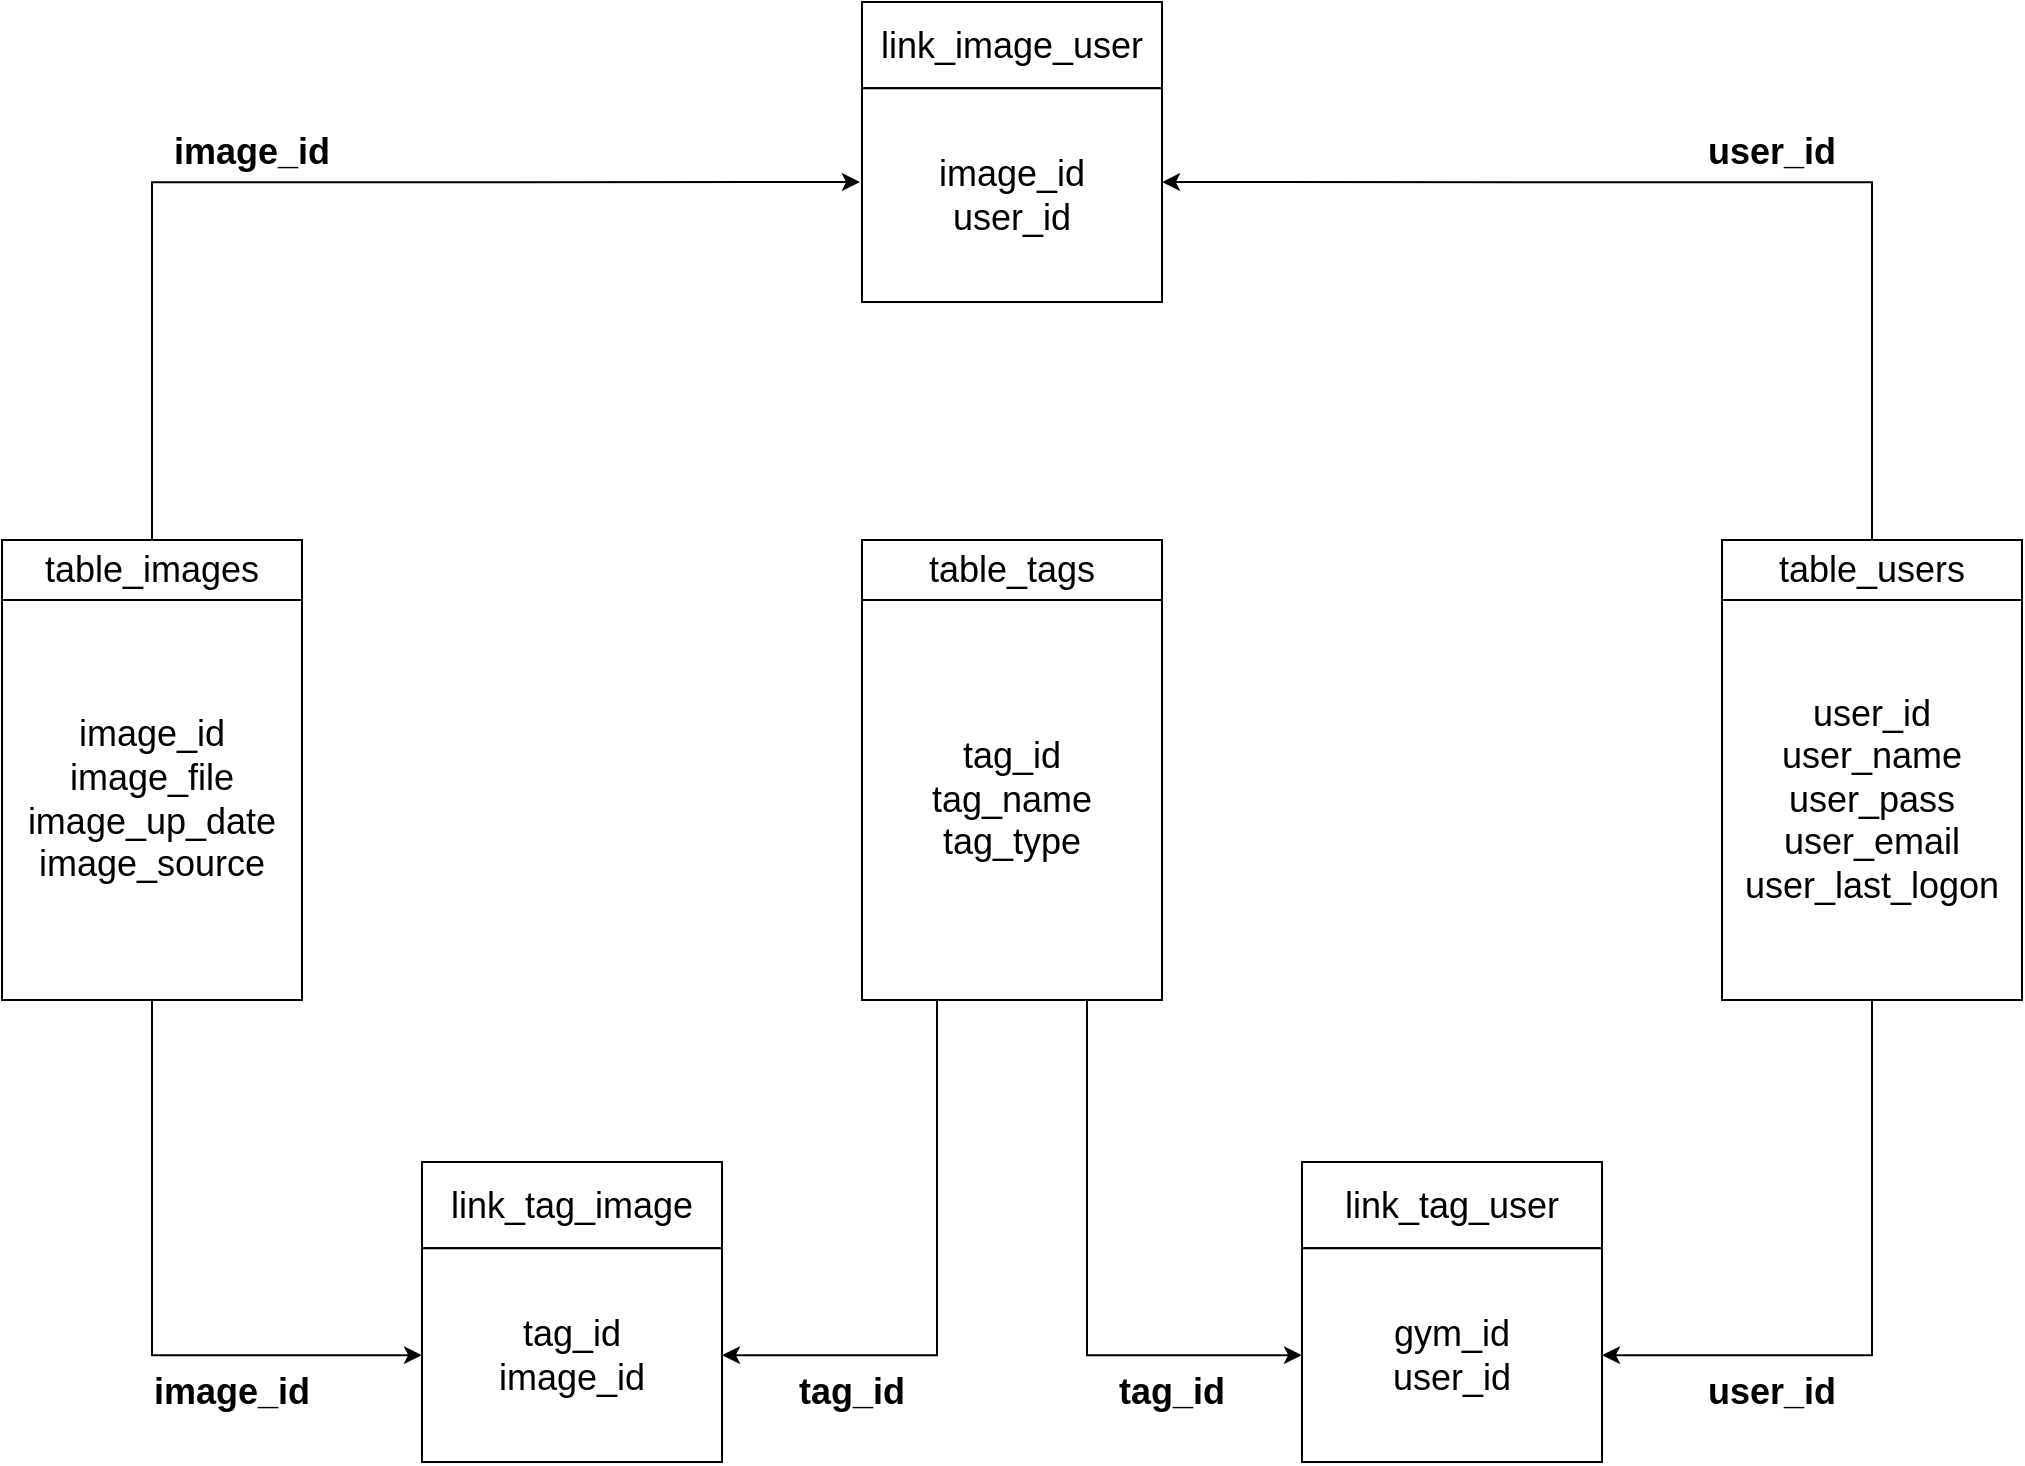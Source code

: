 <mxfile version="15.8.4" type="device"><diagram id="OIt1TSXqaTHyEG1rqrdw" name="Page-1"><mxGraphModel dx="1422" dy="865" grid="1" gridSize="10" guides="1" tooltips="1" connect="1" arrows="1" fold="1" page="1" pageScale="1" pageWidth="1169" pageHeight="827" math="0" shadow="0"><root><mxCell id="0"/><mxCell id="1" parent="0"/><mxCell id="udhs4Bwj9VxB7RFCUlDX-12" value="" style="group;labelPosition=center;verticalLabelPosition=middle;align=center;verticalAlign=middle;" parent="1" vertex="1" connectable="0"><mxGeometry x="940" y="299" width="150" height="230" as="geometry"/></mxCell><mxCell id="udhs4Bwj9VxB7RFCUlDX-2" value="&lt;font style=&quot;font-size: 18px&quot;&gt;table_users&lt;/font&gt;" style="rounded=0;whiteSpace=wrap;html=1;labelPosition=center;verticalLabelPosition=middle;align=center;verticalAlign=middle;" parent="udhs4Bwj9VxB7RFCUlDX-12" vertex="1"><mxGeometry width="150" height="30" as="geometry"/></mxCell><mxCell id="udhs4Bwj9VxB7RFCUlDX-3" value="&lt;font style=&quot;font-size: 18px&quot;&gt;user_id&lt;br&gt;user_name&lt;br&gt;user_pass&lt;br&gt;user_email&lt;br&gt;user_last_logon&lt;br&gt;&lt;/font&gt;" style="rounded=0;whiteSpace=wrap;html=1;labelPosition=center;verticalLabelPosition=middle;align=center;verticalAlign=middle;" parent="udhs4Bwj9VxB7RFCUlDX-12" vertex="1"><mxGeometry y="30" width="150" height="200" as="geometry"/></mxCell><mxCell id="udhs4Bwj9VxB7RFCUlDX-16" value="" style="group;labelPosition=center;verticalLabelPosition=middle;align=center;verticalAlign=middle;" parent="1" vertex="1" connectable="0"><mxGeometry x="510" y="299" width="150" height="230" as="geometry"/></mxCell><mxCell id="udhs4Bwj9VxB7RFCUlDX-17" value="&lt;font style=&quot;font-size: 18px&quot;&gt;table_tags&lt;/font&gt;" style="rounded=0;whiteSpace=wrap;html=1;labelPosition=center;verticalLabelPosition=middle;align=center;verticalAlign=middle;" parent="udhs4Bwj9VxB7RFCUlDX-16" vertex="1"><mxGeometry width="150" height="30" as="geometry"/></mxCell><mxCell id="udhs4Bwj9VxB7RFCUlDX-18" value="&lt;font style=&quot;font-size: 18px&quot;&gt;tag_id&lt;br&gt;tag_name&lt;br&gt;tag_type&lt;br&gt;&lt;/font&gt;" style="rounded=0;whiteSpace=wrap;html=1;labelPosition=center;verticalLabelPosition=middle;align=center;verticalAlign=middle;" parent="udhs4Bwj9VxB7RFCUlDX-16" vertex="1"><mxGeometry y="30" width="150" height="200" as="geometry"/></mxCell><mxCell id="udhs4Bwj9VxB7RFCUlDX-19" value="" style="group;labelPosition=center;verticalLabelPosition=middle;align=center;verticalAlign=middle;" parent="1" vertex="1" connectable="0"><mxGeometry x="80" y="299" width="150" height="230" as="geometry"/></mxCell><mxCell id="udhs4Bwj9VxB7RFCUlDX-20" value="&lt;font style=&quot;font-size: 18px&quot;&gt;table_images&lt;/font&gt;" style="rounded=0;whiteSpace=wrap;html=1;labelPosition=center;verticalLabelPosition=middle;align=center;verticalAlign=middle;" parent="udhs4Bwj9VxB7RFCUlDX-19" vertex="1"><mxGeometry width="150" height="30" as="geometry"/></mxCell><mxCell id="udhs4Bwj9VxB7RFCUlDX-21" value="&lt;font style=&quot;font-size: 18px&quot;&gt;image_id&lt;br&gt;image_file&lt;br&gt;image_up_date&lt;br&gt;image_source&lt;br&gt;&lt;/font&gt;" style="rounded=0;whiteSpace=wrap;html=1;labelPosition=center;verticalLabelPosition=middle;align=center;verticalAlign=middle;" parent="udhs4Bwj9VxB7RFCUlDX-19" vertex="1"><mxGeometry y="30" width="150" height="200" as="geometry"/></mxCell><mxCell id="udhs4Bwj9VxB7RFCUlDX-30" value="" style="group" parent="1" vertex="1" connectable="0"><mxGeometry x="290" y="610" width="150" height="150.01" as="geometry"/></mxCell><mxCell id="udhs4Bwj9VxB7RFCUlDX-26" value="&lt;font style=&quot;font-size: 18px&quot;&gt;link_tag_image&lt;/font&gt;" style="rounded=0;whiteSpace=wrap;html=1;labelPosition=center;verticalLabelPosition=middle;align=center;verticalAlign=middle;" parent="udhs4Bwj9VxB7RFCUlDX-30" vertex="1"><mxGeometry width="150" height="43.125" as="geometry"/></mxCell><mxCell id="udhs4Bwj9VxB7RFCUlDX-27" value="&lt;font style=&quot;font-size: 18px&quot;&gt;tag_id&lt;br&gt;image_id&lt;br&gt;&lt;/font&gt;" style="rounded=0;whiteSpace=wrap;html=1;labelPosition=center;verticalLabelPosition=middle;align=center;verticalAlign=middle;" parent="udhs4Bwj9VxB7RFCUlDX-30" vertex="1"><mxGeometry y="43.13" width="150" height="106.88" as="geometry"/></mxCell><mxCell id="udhs4Bwj9VxB7RFCUlDX-31" value="" style="group" parent="1" vertex="1" connectable="0"><mxGeometry x="510" y="30" width="150" height="150.01" as="geometry"/></mxCell><mxCell id="udhs4Bwj9VxB7RFCUlDX-23" value="&lt;font style=&quot;font-size: 18px&quot;&gt;link_image_user&lt;/font&gt;" style="rounded=0;whiteSpace=wrap;html=1;labelPosition=center;verticalLabelPosition=middle;align=center;verticalAlign=middle;" parent="udhs4Bwj9VxB7RFCUlDX-31" vertex="1"><mxGeometry width="150" height="43.125" as="geometry"/></mxCell><mxCell id="udhs4Bwj9VxB7RFCUlDX-24" value="&lt;font style=&quot;font-size: 18px&quot;&gt;image_id&lt;br&gt;user_id&lt;br&gt;&lt;/font&gt;" style="rounded=0;whiteSpace=wrap;html=1;labelPosition=center;verticalLabelPosition=middle;align=center;verticalAlign=middle;" parent="udhs4Bwj9VxB7RFCUlDX-31" vertex="1"><mxGeometry y="43.13" width="150" height="106.88" as="geometry"/></mxCell><mxCell id="udhs4Bwj9VxB7RFCUlDX-32" value="" style="group" parent="1" vertex="1" connectable="0"><mxGeometry x="730" y="610" width="150" height="150.01" as="geometry"/></mxCell><mxCell id="udhs4Bwj9VxB7RFCUlDX-14" value="&lt;font style=&quot;font-size: 18px&quot;&gt;link_tag_user&lt;/font&gt;" style="rounded=0;whiteSpace=wrap;html=1;labelPosition=center;verticalLabelPosition=middle;align=center;verticalAlign=middle;" parent="udhs4Bwj9VxB7RFCUlDX-32" vertex="1"><mxGeometry width="150" height="43.125" as="geometry"/></mxCell><mxCell id="udhs4Bwj9VxB7RFCUlDX-15" value="&lt;font style=&quot;font-size: 18px&quot;&gt;gym_id&lt;br&gt;user_id&lt;br&gt;&lt;/font&gt;" style="rounded=0;whiteSpace=wrap;html=1;labelPosition=center;verticalLabelPosition=middle;align=center;verticalAlign=middle;" parent="udhs4Bwj9VxB7RFCUlDX-32" vertex="1"><mxGeometry y="43.13" width="150" height="106.88" as="geometry"/></mxCell><mxCell id="udhs4Bwj9VxB7RFCUlDX-34" style="edgeStyle=orthogonalEdgeStyle;rounded=0;orthogonalLoop=1;jettySize=auto;html=1;exitX=0.5;exitY=0;exitDx=0;exitDy=0;entryX=-0.007;entryY=0.439;entryDx=0;entryDy=0;entryPerimeter=0;" parent="1" source="udhs4Bwj9VxB7RFCUlDX-20" target="udhs4Bwj9VxB7RFCUlDX-24" edge="1"><mxGeometry relative="1" as="geometry"/></mxCell><mxCell id="udhs4Bwj9VxB7RFCUlDX-36" value="&lt;font style=&quot;font-size: 18px&quot;&gt;&lt;b&gt;image_id&lt;/b&gt;&lt;/font&gt;" style="text;html=1;strokeColor=none;fillColor=none;align=center;verticalAlign=middle;whiteSpace=wrap;rounded=0;" parent="1" vertex="1"><mxGeometry x="150" y="90" width="110" height="30" as="geometry"/></mxCell><mxCell id="udhs4Bwj9VxB7RFCUlDX-38" style="edgeStyle=orthogonalEdgeStyle;rounded=0;orthogonalLoop=1;jettySize=auto;html=1;exitX=0.5;exitY=0;exitDx=0;exitDy=0;entryX=1;entryY=0.439;entryDx=0;entryDy=0;entryPerimeter=0;" parent="1" source="udhs4Bwj9VxB7RFCUlDX-2" target="udhs4Bwj9VxB7RFCUlDX-24" edge="1"><mxGeometry relative="1" as="geometry"/></mxCell><mxCell id="udhs4Bwj9VxB7RFCUlDX-39" value="&lt;font style=&quot;font-size: 18px&quot;&gt;&lt;b&gt;user_id&lt;/b&gt;&lt;/font&gt;" style="text;html=1;strokeColor=none;fillColor=none;align=center;verticalAlign=middle;whiteSpace=wrap;rounded=0;" parent="1" vertex="1"><mxGeometry x="910" y="90" width="110" height="30" as="geometry"/></mxCell><mxCell id="udhs4Bwj9VxB7RFCUlDX-41" value="&lt;font style=&quot;font-size: 18px&quot;&gt;&lt;b&gt;image_id&lt;/b&gt;&lt;/font&gt;" style="text;html=1;strokeColor=none;fillColor=none;align=center;verticalAlign=middle;whiteSpace=wrap;rounded=0;" parent="1" vertex="1"><mxGeometry x="140" y="710" width="110" height="30" as="geometry"/></mxCell><mxCell id="udhs4Bwj9VxB7RFCUlDX-42" style="edgeStyle=orthogonalEdgeStyle;rounded=0;orthogonalLoop=1;jettySize=auto;html=1;exitX=0.5;exitY=1;exitDx=0;exitDy=0;entryX=0;entryY=0.5;entryDx=0;entryDy=0;" parent="1" source="udhs4Bwj9VxB7RFCUlDX-21" target="udhs4Bwj9VxB7RFCUlDX-27" edge="1"><mxGeometry relative="1" as="geometry"/></mxCell><mxCell id="udhs4Bwj9VxB7RFCUlDX-45" style="edgeStyle=orthogonalEdgeStyle;rounded=0;orthogonalLoop=1;jettySize=auto;html=1;exitX=0.25;exitY=1;exitDx=0;exitDy=0;entryX=1;entryY=0.5;entryDx=0;entryDy=0;" parent="1" source="udhs4Bwj9VxB7RFCUlDX-18" target="udhs4Bwj9VxB7RFCUlDX-27" edge="1"><mxGeometry relative="1" as="geometry"/></mxCell><mxCell id="udhs4Bwj9VxB7RFCUlDX-46" value="&lt;font style=&quot;font-size: 18px&quot;&gt;&lt;b&gt;tag_id&lt;br&gt;&lt;/b&gt;&lt;/font&gt;" style="text;html=1;strokeColor=none;fillColor=none;align=center;verticalAlign=middle;whiteSpace=wrap;rounded=0;" parent="1" vertex="1"><mxGeometry x="450" y="710" width="110" height="30" as="geometry"/></mxCell><mxCell id="udhs4Bwj9VxB7RFCUlDX-47" style="edgeStyle=orthogonalEdgeStyle;rounded=0;orthogonalLoop=1;jettySize=auto;html=1;exitX=0.75;exitY=1;exitDx=0;exitDy=0;entryX=0;entryY=0.5;entryDx=0;entryDy=0;" parent="1" source="udhs4Bwj9VxB7RFCUlDX-18" target="udhs4Bwj9VxB7RFCUlDX-15" edge="1"><mxGeometry relative="1" as="geometry"/></mxCell><mxCell id="udhs4Bwj9VxB7RFCUlDX-49" value="&lt;font style=&quot;font-size: 18px&quot;&gt;&lt;b&gt;tag_id&lt;br&gt;&lt;/b&gt;&lt;/font&gt;" style="text;html=1;strokeColor=none;fillColor=none;align=center;verticalAlign=middle;whiteSpace=wrap;rounded=0;" parent="1" vertex="1"><mxGeometry x="610" y="710" width="110" height="30" as="geometry"/></mxCell><mxCell id="udhs4Bwj9VxB7RFCUlDX-50" style="edgeStyle=orthogonalEdgeStyle;rounded=0;orthogonalLoop=1;jettySize=auto;html=1;exitX=0.5;exitY=1;exitDx=0;exitDy=0;entryX=1;entryY=0.5;entryDx=0;entryDy=0;" parent="1" source="udhs4Bwj9VxB7RFCUlDX-3" target="udhs4Bwj9VxB7RFCUlDX-15" edge="1"><mxGeometry relative="1" as="geometry"/></mxCell><mxCell id="udhs4Bwj9VxB7RFCUlDX-51" value="&lt;font style=&quot;font-size: 18px&quot;&gt;&lt;b&gt;user_id&lt;br&gt;&lt;/b&gt;&lt;/font&gt;" style="text;html=1;strokeColor=none;fillColor=none;align=center;verticalAlign=middle;whiteSpace=wrap;rounded=0;" parent="1" vertex="1"><mxGeometry x="910" y="710" width="110" height="30" as="geometry"/></mxCell></root></mxGraphModel></diagram></mxfile>
